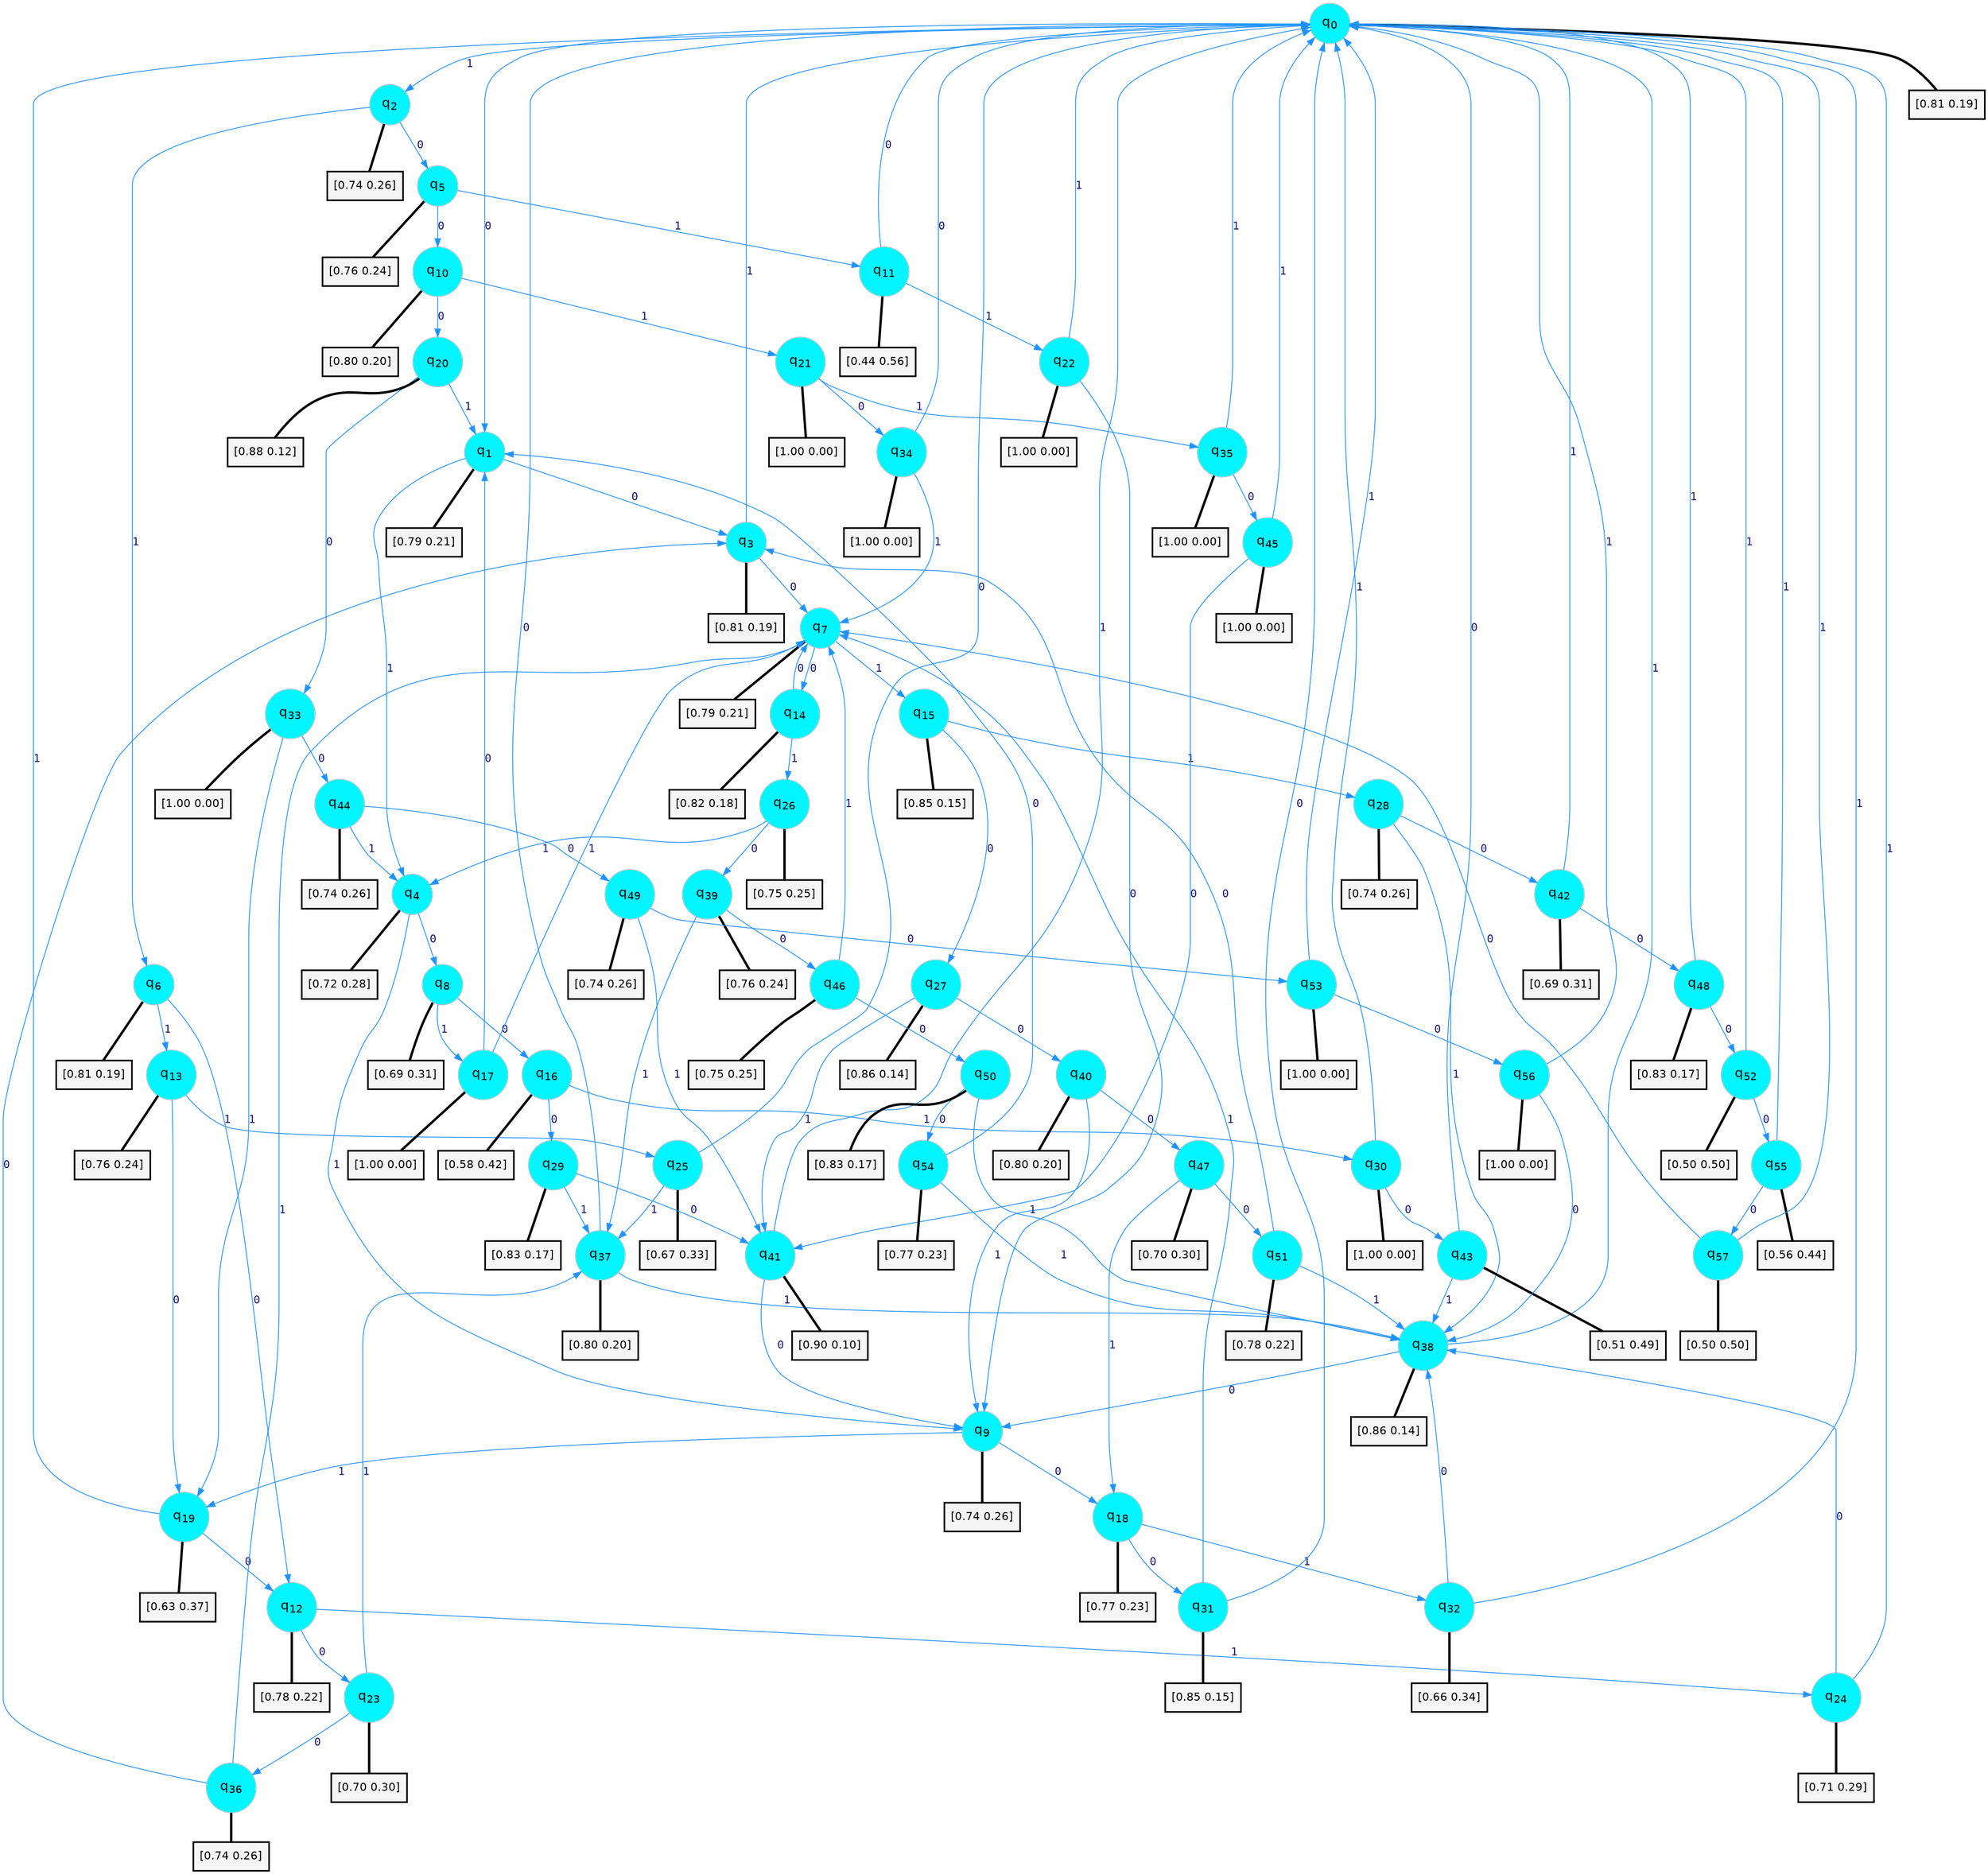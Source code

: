 digraph G {
graph [
bgcolor=transparent, dpi=300, rankdir=TD, size="40,25"];
node [
color=gray, fillcolor=turquoise1, fontcolor=black, fontname=Helvetica, fontsize=16, fontweight=bold, shape=circle, style=filled];
edge [
arrowsize=1, color=dodgerblue1, fontcolor=midnightblue, fontname=courier, fontweight=bold, penwidth=1, style=solid, weight=20];
0[label=<q<SUB>0</SUB>>];
1[label=<q<SUB>1</SUB>>];
2[label=<q<SUB>2</SUB>>];
3[label=<q<SUB>3</SUB>>];
4[label=<q<SUB>4</SUB>>];
5[label=<q<SUB>5</SUB>>];
6[label=<q<SUB>6</SUB>>];
7[label=<q<SUB>7</SUB>>];
8[label=<q<SUB>8</SUB>>];
9[label=<q<SUB>9</SUB>>];
10[label=<q<SUB>10</SUB>>];
11[label=<q<SUB>11</SUB>>];
12[label=<q<SUB>12</SUB>>];
13[label=<q<SUB>13</SUB>>];
14[label=<q<SUB>14</SUB>>];
15[label=<q<SUB>15</SUB>>];
16[label=<q<SUB>16</SUB>>];
17[label=<q<SUB>17</SUB>>];
18[label=<q<SUB>18</SUB>>];
19[label=<q<SUB>19</SUB>>];
20[label=<q<SUB>20</SUB>>];
21[label=<q<SUB>21</SUB>>];
22[label=<q<SUB>22</SUB>>];
23[label=<q<SUB>23</SUB>>];
24[label=<q<SUB>24</SUB>>];
25[label=<q<SUB>25</SUB>>];
26[label=<q<SUB>26</SUB>>];
27[label=<q<SUB>27</SUB>>];
28[label=<q<SUB>28</SUB>>];
29[label=<q<SUB>29</SUB>>];
30[label=<q<SUB>30</SUB>>];
31[label=<q<SUB>31</SUB>>];
32[label=<q<SUB>32</SUB>>];
33[label=<q<SUB>33</SUB>>];
34[label=<q<SUB>34</SUB>>];
35[label=<q<SUB>35</SUB>>];
36[label=<q<SUB>36</SUB>>];
37[label=<q<SUB>37</SUB>>];
38[label=<q<SUB>38</SUB>>];
39[label=<q<SUB>39</SUB>>];
40[label=<q<SUB>40</SUB>>];
41[label=<q<SUB>41</SUB>>];
42[label=<q<SUB>42</SUB>>];
43[label=<q<SUB>43</SUB>>];
44[label=<q<SUB>44</SUB>>];
45[label=<q<SUB>45</SUB>>];
46[label=<q<SUB>46</SUB>>];
47[label=<q<SUB>47</SUB>>];
48[label=<q<SUB>48</SUB>>];
49[label=<q<SUB>49</SUB>>];
50[label=<q<SUB>50</SUB>>];
51[label=<q<SUB>51</SUB>>];
52[label=<q<SUB>52</SUB>>];
53[label=<q<SUB>53</SUB>>];
54[label=<q<SUB>54</SUB>>];
55[label=<q<SUB>55</SUB>>];
56[label=<q<SUB>56</SUB>>];
57[label=<q<SUB>57</SUB>>];
58[label="[0.81 0.19]", shape=box,fontcolor=black, fontname=Helvetica, fontsize=14, penwidth=2, fillcolor=whitesmoke,color=black];
59[label="[0.79 0.21]", shape=box,fontcolor=black, fontname=Helvetica, fontsize=14, penwidth=2, fillcolor=whitesmoke,color=black];
60[label="[0.74 0.26]", shape=box,fontcolor=black, fontname=Helvetica, fontsize=14, penwidth=2, fillcolor=whitesmoke,color=black];
61[label="[0.81 0.19]", shape=box,fontcolor=black, fontname=Helvetica, fontsize=14, penwidth=2, fillcolor=whitesmoke,color=black];
62[label="[0.72 0.28]", shape=box,fontcolor=black, fontname=Helvetica, fontsize=14, penwidth=2, fillcolor=whitesmoke,color=black];
63[label="[0.76 0.24]", shape=box,fontcolor=black, fontname=Helvetica, fontsize=14, penwidth=2, fillcolor=whitesmoke,color=black];
64[label="[0.81 0.19]", shape=box,fontcolor=black, fontname=Helvetica, fontsize=14, penwidth=2, fillcolor=whitesmoke,color=black];
65[label="[0.79 0.21]", shape=box,fontcolor=black, fontname=Helvetica, fontsize=14, penwidth=2, fillcolor=whitesmoke,color=black];
66[label="[0.69 0.31]", shape=box,fontcolor=black, fontname=Helvetica, fontsize=14, penwidth=2, fillcolor=whitesmoke,color=black];
67[label="[0.74 0.26]", shape=box,fontcolor=black, fontname=Helvetica, fontsize=14, penwidth=2, fillcolor=whitesmoke,color=black];
68[label="[0.80 0.20]", shape=box,fontcolor=black, fontname=Helvetica, fontsize=14, penwidth=2, fillcolor=whitesmoke,color=black];
69[label="[0.44 0.56]", shape=box,fontcolor=black, fontname=Helvetica, fontsize=14, penwidth=2, fillcolor=whitesmoke,color=black];
70[label="[0.78 0.22]", shape=box,fontcolor=black, fontname=Helvetica, fontsize=14, penwidth=2, fillcolor=whitesmoke,color=black];
71[label="[0.76 0.24]", shape=box,fontcolor=black, fontname=Helvetica, fontsize=14, penwidth=2, fillcolor=whitesmoke,color=black];
72[label="[0.82 0.18]", shape=box,fontcolor=black, fontname=Helvetica, fontsize=14, penwidth=2, fillcolor=whitesmoke,color=black];
73[label="[0.85 0.15]", shape=box,fontcolor=black, fontname=Helvetica, fontsize=14, penwidth=2, fillcolor=whitesmoke,color=black];
74[label="[0.58 0.42]", shape=box,fontcolor=black, fontname=Helvetica, fontsize=14, penwidth=2, fillcolor=whitesmoke,color=black];
75[label="[1.00 0.00]", shape=box,fontcolor=black, fontname=Helvetica, fontsize=14, penwidth=2, fillcolor=whitesmoke,color=black];
76[label="[0.77 0.23]", shape=box,fontcolor=black, fontname=Helvetica, fontsize=14, penwidth=2, fillcolor=whitesmoke,color=black];
77[label="[0.63 0.37]", shape=box,fontcolor=black, fontname=Helvetica, fontsize=14, penwidth=2, fillcolor=whitesmoke,color=black];
78[label="[0.88 0.12]", shape=box,fontcolor=black, fontname=Helvetica, fontsize=14, penwidth=2, fillcolor=whitesmoke,color=black];
79[label="[1.00 0.00]", shape=box,fontcolor=black, fontname=Helvetica, fontsize=14, penwidth=2, fillcolor=whitesmoke,color=black];
80[label="[1.00 0.00]", shape=box,fontcolor=black, fontname=Helvetica, fontsize=14, penwidth=2, fillcolor=whitesmoke,color=black];
81[label="[0.70 0.30]", shape=box,fontcolor=black, fontname=Helvetica, fontsize=14, penwidth=2, fillcolor=whitesmoke,color=black];
82[label="[0.71 0.29]", shape=box,fontcolor=black, fontname=Helvetica, fontsize=14, penwidth=2, fillcolor=whitesmoke,color=black];
83[label="[0.67 0.33]", shape=box,fontcolor=black, fontname=Helvetica, fontsize=14, penwidth=2, fillcolor=whitesmoke,color=black];
84[label="[0.75 0.25]", shape=box,fontcolor=black, fontname=Helvetica, fontsize=14, penwidth=2, fillcolor=whitesmoke,color=black];
85[label="[0.86 0.14]", shape=box,fontcolor=black, fontname=Helvetica, fontsize=14, penwidth=2, fillcolor=whitesmoke,color=black];
86[label="[0.74 0.26]", shape=box,fontcolor=black, fontname=Helvetica, fontsize=14, penwidth=2, fillcolor=whitesmoke,color=black];
87[label="[0.83 0.17]", shape=box,fontcolor=black, fontname=Helvetica, fontsize=14, penwidth=2, fillcolor=whitesmoke,color=black];
88[label="[1.00 0.00]", shape=box,fontcolor=black, fontname=Helvetica, fontsize=14, penwidth=2, fillcolor=whitesmoke,color=black];
89[label="[0.85 0.15]", shape=box,fontcolor=black, fontname=Helvetica, fontsize=14, penwidth=2, fillcolor=whitesmoke,color=black];
90[label="[0.66 0.34]", shape=box,fontcolor=black, fontname=Helvetica, fontsize=14, penwidth=2, fillcolor=whitesmoke,color=black];
91[label="[1.00 0.00]", shape=box,fontcolor=black, fontname=Helvetica, fontsize=14, penwidth=2, fillcolor=whitesmoke,color=black];
92[label="[1.00 0.00]", shape=box,fontcolor=black, fontname=Helvetica, fontsize=14, penwidth=2, fillcolor=whitesmoke,color=black];
93[label="[1.00 0.00]", shape=box,fontcolor=black, fontname=Helvetica, fontsize=14, penwidth=2, fillcolor=whitesmoke,color=black];
94[label="[0.74 0.26]", shape=box,fontcolor=black, fontname=Helvetica, fontsize=14, penwidth=2, fillcolor=whitesmoke,color=black];
95[label="[0.80 0.20]", shape=box,fontcolor=black, fontname=Helvetica, fontsize=14, penwidth=2, fillcolor=whitesmoke,color=black];
96[label="[0.86 0.14]", shape=box,fontcolor=black, fontname=Helvetica, fontsize=14, penwidth=2, fillcolor=whitesmoke,color=black];
97[label="[0.76 0.24]", shape=box,fontcolor=black, fontname=Helvetica, fontsize=14, penwidth=2, fillcolor=whitesmoke,color=black];
98[label="[0.80 0.20]", shape=box,fontcolor=black, fontname=Helvetica, fontsize=14, penwidth=2, fillcolor=whitesmoke,color=black];
99[label="[0.90 0.10]", shape=box,fontcolor=black, fontname=Helvetica, fontsize=14, penwidth=2, fillcolor=whitesmoke,color=black];
100[label="[0.69 0.31]", shape=box,fontcolor=black, fontname=Helvetica, fontsize=14, penwidth=2, fillcolor=whitesmoke,color=black];
101[label="[0.51 0.49]", shape=box,fontcolor=black, fontname=Helvetica, fontsize=14, penwidth=2, fillcolor=whitesmoke,color=black];
102[label="[0.74 0.26]", shape=box,fontcolor=black, fontname=Helvetica, fontsize=14, penwidth=2, fillcolor=whitesmoke,color=black];
103[label="[1.00 0.00]", shape=box,fontcolor=black, fontname=Helvetica, fontsize=14, penwidth=2, fillcolor=whitesmoke,color=black];
104[label="[0.75 0.25]", shape=box,fontcolor=black, fontname=Helvetica, fontsize=14, penwidth=2, fillcolor=whitesmoke,color=black];
105[label="[0.70 0.30]", shape=box,fontcolor=black, fontname=Helvetica, fontsize=14, penwidth=2, fillcolor=whitesmoke,color=black];
106[label="[0.83 0.17]", shape=box,fontcolor=black, fontname=Helvetica, fontsize=14, penwidth=2, fillcolor=whitesmoke,color=black];
107[label="[0.74 0.26]", shape=box,fontcolor=black, fontname=Helvetica, fontsize=14, penwidth=2, fillcolor=whitesmoke,color=black];
108[label="[0.83 0.17]", shape=box,fontcolor=black, fontname=Helvetica, fontsize=14, penwidth=2, fillcolor=whitesmoke,color=black];
109[label="[0.78 0.22]", shape=box,fontcolor=black, fontname=Helvetica, fontsize=14, penwidth=2, fillcolor=whitesmoke,color=black];
110[label="[0.50 0.50]", shape=box,fontcolor=black, fontname=Helvetica, fontsize=14, penwidth=2, fillcolor=whitesmoke,color=black];
111[label="[1.00 0.00]", shape=box,fontcolor=black, fontname=Helvetica, fontsize=14, penwidth=2, fillcolor=whitesmoke,color=black];
112[label="[0.77 0.23]", shape=box,fontcolor=black, fontname=Helvetica, fontsize=14, penwidth=2, fillcolor=whitesmoke,color=black];
113[label="[0.56 0.44]", shape=box,fontcolor=black, fontname=Helvetica, fontsize=14, penwidth=2, fillcolor=whitesmoke,color=black];
114[label="[1.00 0.00]", shape=box,fontcolor=black, fontname=Helvetica, fontsize=14, penwidth=2, fillcolor=whitesmoke,color=black];
115[label="[0.50 0.50]", shape=box,fontcolor=black, fontname=Helvetica, fontsize=14, penwidth=2, fillcolor=whitesmoke,color=black];
0->1 [label=0];
0->2 [label=1];
0->58 [arrowhead=none, penwidth=3,color=black];
1->3 [label=0];
1->4 [label=1];
1->59 [arrowhead=none, penwidth=3,color=black];
2->5 [label=0];
2->6 [label=1];
2->60 [arrowhead=none, penwidth=3,color=black];
3->7 [label=0];
3->0 [label=1];
3->61 [arrowhead=none, penwidth=3,color=black];
4->8 [label=0];
4->9 [label=1];
4->62 [arrowhead=none, penwidth=3,color=black];
5->10 [label=0];
5->11 [label=1];
5->63 [arrowhead=none, penwidth=3,color=black];
6->12 [label=0];
6->13 [label=1];
6->64 [arrowhead=none, penwidth=3,color=black];
7->14 [label=0];
7->15 [label=1];
7->65 [arrowhead=none, penwidth=3,color=black];
8->16 [label=0];
8->17 [label=1];
8->66 [arrowhead=none, penwidth=3,color=black];
9->18 [label=0];
9->19 [label=1];
9->67 [arrowhead=none, penwidth=3,color=black];
10->20 [label=0];
10->21 [label=1];
10->68 [arrowhead=none, penwidth=3,color=black];
11->0 [label=0];
11->22 [label=1];
11->69 [arrowhead=none, penwidth=3,color=black];
12->23 [label=0];
12->24 [label=1];
12->70 [arrowhead=none, penwidth=3,color=black];
13->19 [label=0];
13->25 [label=1];
13->71 [arrowhead=none, penwidth=3,color=black];
14->7 [label=0];
14->26 [label=1];
14->72 [arrowhead=none, penwidth=3,color=black];
15->27 [label=0];
15->28 [label=1];
15->73 [arrowhead=none, penwidth=3,color=black];
16->29 [label=0];
16->30 [label=1];
16->74 [arrowhead=none, penwidth=3,color=black];
17->1 [label=0];
17->7 [label=1];
17->75 [arrowhead=none, penwidth=3,color=black];
18->31 [label=0];
18->32 [label=1];
18->76 [arrowhead=none, penwidth=3,color=black];
19->12 [label=0];
19->0 [label=1];
19->77 [arrowhead=none, penwidth=3,color=black];
20->33 [label=0];
20->1 [label=1];
20->78 [arrowhead=none, penwidth=3,color=black];
21->34 [label=0];
21->35 [label=1];
21->79 [arrowhead=none, penwidth=3,color=black];
22->9 [label=0];
22->0 [label=1];
22->80 [arrowhead=none, penwidth=3,color=black];
23->36 [label=0];
23->37 [label=1];
23->81 [arrowhead=none, penwidth=3,color=black];
24->38 [label=0];
24->0 [label=1];
24->82 [arrowhead=none, penwidth=3,color=black];
25->0 [label=0];
25->37 [label=1];
25->83 [arrowhead=none, penwidth=3,color=black];
26->39 [label=0];
26->4 [label=1];
26->84 [arrowhead=none, penwidth=3,color=black];
27->40 [label=0];
27->41 [label=1];
27->85 [arrowhead=none, penwidth=3,color=black];
28->42 [label=0];
28->38 [label=1];
28->86 [arrowhead=none, penwidth=3,color=black];
29->41 [label=0];
29->37 [label=1];
29->87 [arrowhead=none, penwidth=3,color=black];
30->43 [label=0];
30->0 [label=1];
30->88 [arrowhead=none, penwidth=3,color=black];
31->0 [label=0];
31->7 [label=1];
31->89 [arrowhead=none, penwidth=3,color=black];
32->38 [label=0];
32->0 [label=1];
32->90 [arrowhead=none, penwidth=3,color=black];
33->44 [label=0];
33->19 [label=1];
33->91 [arrowhead=none, penwidth=3,color=black];
34->0 [label=0];
34->7 [label=1];
34->92 [arrowhead=none, penwidth=3,color=black];
35->45 [label=0];
35->0 [label=1];
35->93 [arrowhead=none, penwidth=3,color=black];
36->3 [label=0];
36->7 [label=1];
36->94 [arrowhead=none, penwidth=3,color=black];
37->0 [label=0];
37->38 [label=1];
37->95 [arrowhead=none, penwidth=3,color=black];
38->9 [label=0];
38->0 [label=1];
38->96 [arrowhead=none, penwidth=3,color=black];
39->46 [label=0];
39->37 [label=1];
39->97 [arrowhead=none, penwidth=3,color=black];
40->47 [label=0];
40->9 [label=1];
40->98 [arrowhead=none, penwidth=3,color=black];
41->9 [label=0];
41->0 [label=1];
41->99 [arrowhead=none, penwidth=3,color=black];
42->48 [label=0];
42->0 [label=1];
42->100 [arrowhead=none, penwidth=3,color=black];
43->0 [label=0];
43->38 [label=1];
43->101 [arrowhead=none, penwidth=3,color=black];
44->49 [label=0];
44->4 [label=1];
44->102 [arrowhead=none, penwidth=3,color=black];
45->41 [label=0];
45->0 [label=1];
45->103 [arrowhead=none, penwidth=3,color=black];
46->50 [label=0];
46->7 [label=1];
46->104 [arrowhead=none, penwidth=3,color=black];
47->51 [label=0];
47->18 [label=1];
47->105 [arrowhead=none, penwidth=3,color=black];
48->52 [label=0];
48->0 [label=1];
48->106 [arrowhead=none, penwidth=3,color=black];
49->53 [label=0];
49->41 [label=1];
49->107 [arrowhead=none, penwidth=3,color=black];
50->54 [label=0];
50->38 [label=1];
50->108 [arrowhead=none, penwidth=3,color=black];
51->3 [label=0];
51->38 [label=1];
51->109 [arrowhead=none, penwidth=3,color=black];
52->55 [label=0];
52->0 [label=1];
52->110 [arrowhead=none, penwidth=3,color=black];
53->56 [label=0];
53->0 [label=1];
53->111 [arrowhead=none, penwidth=3,color=black];
54->1 [label=0];
54->38 [label=1];
54->112 [arrowhead=none, penwidth=3,color=black];
55->57 [label=0];
55->0 [label=1];
55->113 [arrowhead=none, penwidth=3,color=black];
56->38 [label=0];
56->0 [label=1];
56->114 [arrowhead=none, penwidth=3,color=black];
57->7 [label=0];
57->0 [label=1];
57->115 [arrowhead=none, penwidth=3,color=black];
}
